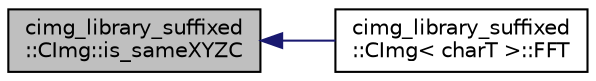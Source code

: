 digraph "cimg_library_suffixed::CImg::is_sameXYZC"
{
  edge [fontname="Helvetica",fontsize="10",labelfontname="Helvetica",labelfontsize="10"];
  node [fontname="Helvetica",fontsize="10",shape=record];
  rankdir="LR";
  Node2275 [label="cimg_library_suffixed\l::CImg::is_sameXYZC",height=0.2,width=0.4,color="black", fillcolor="grey75", style="filled", fontcolor="black"];
  Node2275 -> Node2276 [dir="back",color="midnightblue",fontsize="10",style="solid",fontname="Helvetica"];
  Node2276 [label="cimg_library_suffixed\l::CImg\< charT \>::FFT",height=0.2,width=0.4,color="black", fillcolor="white", style="filled",URL="$structcimg__library__suffixed_1_1_c_img.html#abf1763dd0cf132f59147662022feb791",tooltip="Compute 1d Fast Fourier Transform, along a specified axis. "];
}
